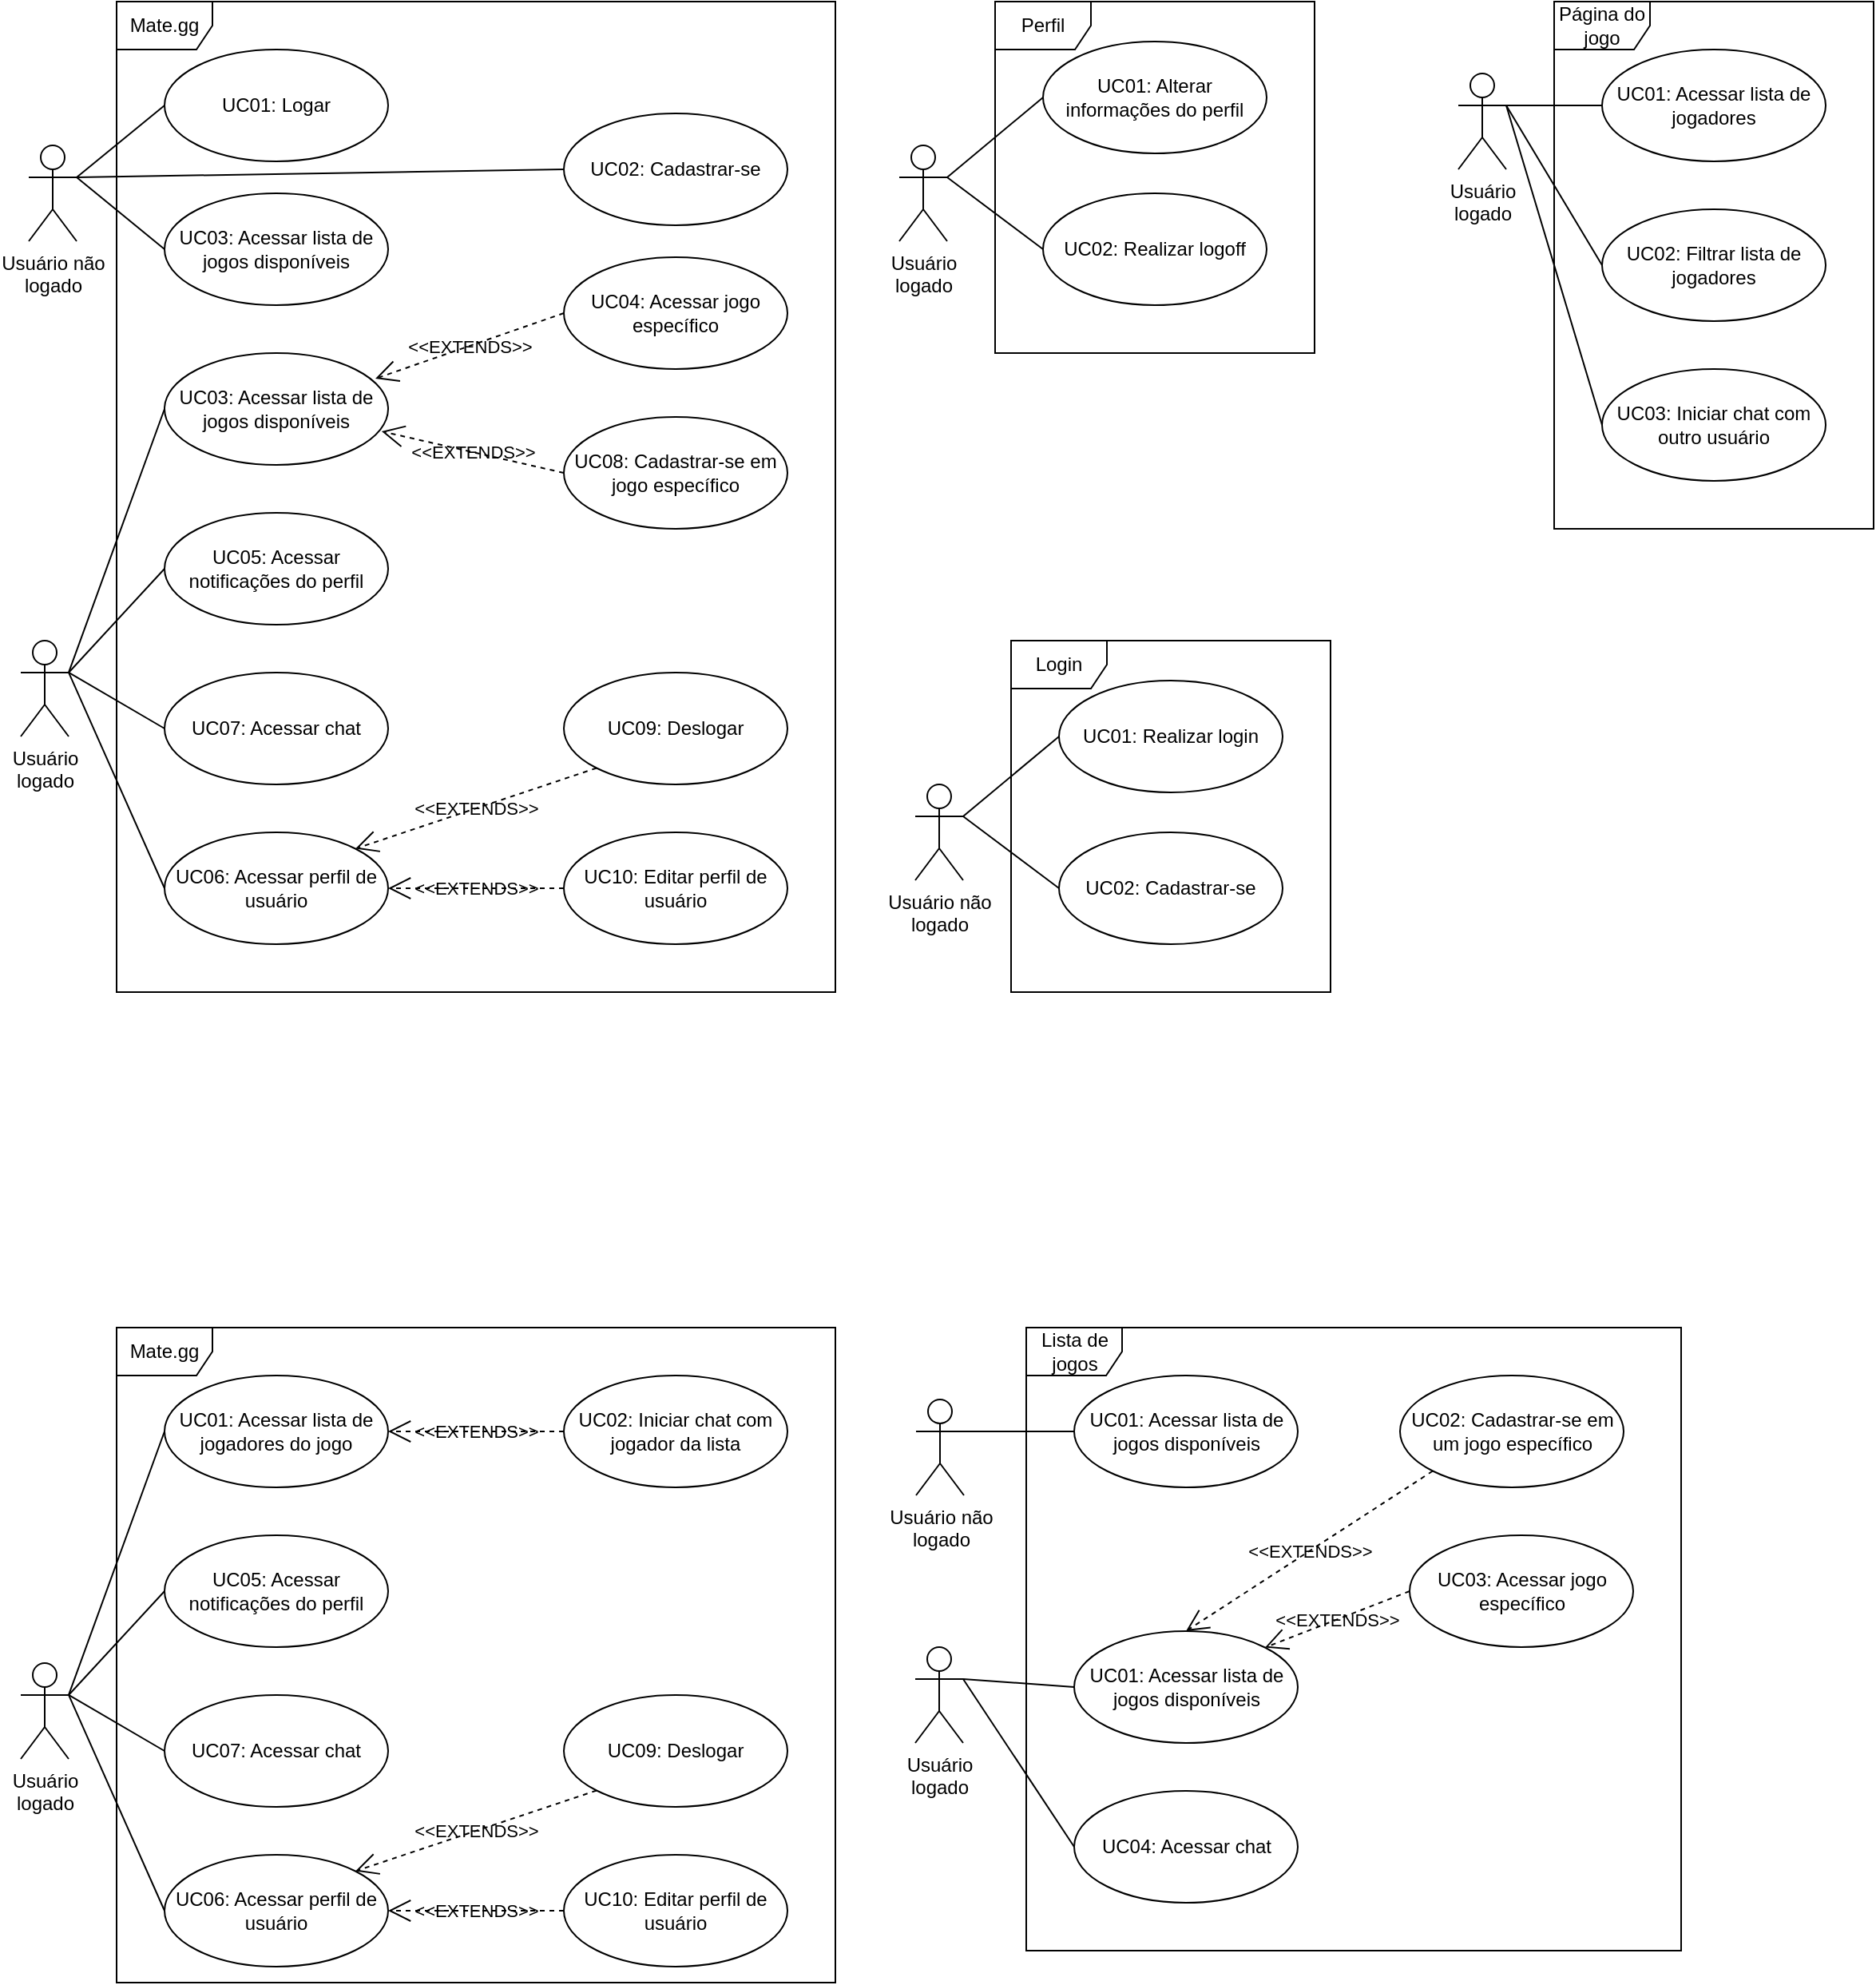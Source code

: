 <mxfile version="21.2.6" type="device">
  <diagram name="Página-1" id="OfIfFhlfPNjeX8XUTEjJ">
    <mxGraphModel dx="1593" dy="849" grid="1" gridSize="10" guides="1" tooltips="1" connect="1" arrows="1" fold="1" page="1" pageScale="1" pageWidth="827" pageHeight="1169" background="none" math="0" shadow="0">
      <root>
        <mxCell id="0" />
        <mxCell id="1" parent="0" />
        <mxCell id="0a5UeQyYKguCCGwC_qaC-6" style="rounded=0;orthogonalLoop=1;jettySize=auto;html=1;exitX=1;exitY=0.333;exitDx=0;exitDy=0;exitPerimeter=0;entryX=0;entryY=0.5;entryDx=0;entryDy=0;endArrow=none;endFill=0;labelBackgroundColor=none;fontColor=default;" parent="1" source="0a5UeQyYKguCCGwC_qaC-1" target="0a5UeQyYKguCCGwC_qaC-3" edge="1">
          <mxGeometry relative="1" as="geometry" />
        </mxCell>
        <mxCell id="0a5UeQyYKguCCGwC_qaC-7" style="rounded=0;orthogonalLoop=1;jettySize=auto;html=1;exitX=1;exitY=0.333;exitDx=0;exitDy=0;exitPerimeter=0;entryX=0;entryY=0.5;entryDx=0;entryDy=0;endArrow=none;endFill=0;labelBackgroundColor=none;fontColor=default;" parent="1" source="0a5UeQyYKguCCGwC_qaC-1" target="0a5UeQyYKguCCGwC_qaC-5" edge="1">
          <mxGeometry relative="1" as="geometry" />
        </mxCell>
        <mxCell id="0a5UeQyYKguCCGwC_qaC-10" style="rounded=0;orthogonalLoop=1;jettySize=auto;html=1;exitX=1;exitY=0.333;exitDx=0;exitDy=0;exitPerimeter=0;entryX=0;entryY=0.5;entryDx=0;entryDy=0;endArrow=none;endFill=0;labelBackgroundColor=none;fontColor=default;" parent="1" source="0a5UeQyYKguCCGwC_qaC-1" target="0a5UeQyYKguCCGwC_qaC-8" edge="1">
          <mxGeometry relative="1" as="geometry" />
        </mxCell>
        <mxCell id="0a5UeQyYKguCCGwC_qaC-17" style="rounded=0;orthogonalLoop=1;jettySize=auto;html=1;exitX=1;exitY=0.333;exitDx=0;exitDy=0;exitPerimeter=0;entryX=0;entryY=0.5;entryDx=0;entryDy=0;endArrow=none;endFill=0;labelBackgroundColor=none;fontColor=default;" parent="1" source="0a5UeQyYKguCCGwC_qaC-4" target="0a5UeQyYKguCCGwC_qaC-16" edge="1">
          <mxGeometry relative="1" as="geometry" />
        </mxCell>
        <mxCell id="0a5UeQyYKguCCGwC_qaC-1" value="Usuário não &lt;br&gt;logado" style="shape=umlActor;verticalLabelPosition=bottom;verticalAlign=top;html=1;labelBackgroundColor=none;rounded=0;" parent="1" vertex="1">
          <mxGeometry x="65" y="580" width="30" height="60" as="geometry" />
        </mxCell>
        <mxCell id="0a5UeQyYKguCCGwC_qaC-2" value="Mate.gg" style="shape=umlFrame;whiteSpace=wrap;html=1;pointerEvents=0;labelBackgroundColor=none;rounded=0;" parent="1" vertex="1">
          <mxGeometry x="120" y="490" width="450" height="620" as="geometry" />
        </mxCell>
        <mxCell id="0a5UeQyYKguCCGwC_qaC-3" value="UC01: Logar" style="ellipse;whiteSpace=wrap;html=1;labelBackgroundColor=none;rounded=0;" parent="1" vertex="1">
          <mxGeometry x="150" y="520" width="140" height="70" as="geometry" />
        </mxCell>
        <mxCell id="0a5UeQyYKguCCGwC_qaC-9" style="rounded=0;orthogonalLoop=1;jettySize=auto;html=1;exitX=1;exitY=0.333;exitDx=0;exitDy=0;exitPerimeter=0;endArrow=none;endFill=0;entryX=0;entryY=0.5;entryDx=0;entryDy=0;labelBackgroundColor=none;fontColor=default;" parent="1" source="0a5UeQyYKguCCGwC_qaC-4" target="0a5UeQyYKguCCGwC_qaC-15" edge="1">
          <mxGeometry relative="1" as="geometry" />
        </mxCell>
        <mxCell id="0a5UeQyYKguCCGwC_qaC-19" style="rounded=0;orthogonalLoop=1;jettySize=auto;html=1;exitX=1;exitY=0.333;exitDx=0;exitDy=0;exitPerimeter=0;entryX=0;entryY=0.5;entryDx=0;entryDy=0;endArrow=none;endFill=0;labelBackgroundColor=none;fontColor=default;" parent="1" source="0a5UeQyYKguCCGwC_qaC-4" target="0a5UeQyYKguCCGwC_qaC-18" edge="1">
          <mxGeometry relative="1" as="geometry" />
        </mxCell>
        <mxCell id="0a5UeQyYKguCCGwC_qaC-23" style="rounded=0;orthogonalLoop=1;jettySize=auto;html=1;exitX=1;exitY=0.333;exitDx=0;exitDy=0;exitPerimeter=0;entryX=0;entryY=0.5;entryDx=0;entryDy=0;endArrow=none;endFill=0;labelBackgroundColor=none;fontColor=default;" parent="1" source="0a5UeQyYKguCCGwC_qaC-4" target="0a5UeQyYKguCCGwC_qaC-22" edge="1">
          <mxGeometry relative="1" as="geometry" />
        </mxCell>
        <mxCell id="0a5UeQyYKguCCGwC_qaC-4" value="Usuário &lt;br&gt;logado" style="shape=umlActor;verticalLabelPosition=bottom;verticalAlign=top;html=1;labelBackgroundColor=none;rounded=0;" parent="1" vertex="1">
          <mxGeometry x="60" y="890" width="30" height="60" as="geometry" />
        </mxCell>
        <mxCell id="0a5UeQyYKguCCGwC_qaC-5" value="UC02: Cadastrar-se" style="ellipse;whiteSpace=wrap;html=1;labelBackgroundColor=none;rounded=0;" parent="1" vertex="1">
          <mxGeometry x="400" y="560" width="140" height="70" as="geometry" />
        </mxCell>
        <mxCell id="0a5UeQyYKguCCGwC_qaC-8" value="UC03: Acessar lista de jogos disponíveis" style="ellipse;whiteSpace=wrap;html=1;labelBackgroundColor=none;rounded=0;" parent="1" vertex="1">
          <mxGeometry x="150" y="610" width="140" height="70" as="geometry" />
        </mxCell>
        <mxCell id="0a5UeQyYKguCCGwC_qaC-11" value="UC04: Acessar jogo específico" style="ellipse;whiteSpace=wrap;html=1;labelBackgroundColor=none;rounded=0;" parent="1" vertex="1">
          <mxGeometry x="400" y="650" width="140" height="70" as="geometry" />
        </mxCell>
        <mxCell id="0a5UeQyYKguCCGwC_qaC-14" value="&amp;lt;&amp;lt;EXTENDS&amp;gt;&amp;gt;" style="endArrow=open;endSize=12;dashed=1;html=1;rounded=0;exitX=0;exitY=0.5;exitDx=0;exitDy=0;entryX=0.943;entryY=0.229;entryDx=0;entryDy=0;entryPerimeter=0;labelBackgroundColor=none;fontColor=default;" parent="1" source="0a5UeQyYKguCCGwC_qaC-11" target="0a5UeQyYKguCCGwC_qaC-15" edge="1">
          <mxGeometry width="160" relative="1" as="geometry">
            <mxPoint x="330" y="740" as="sourcePoint" />
            <mxPoint x="490" y="740" as="targetPoint" />
          </mxGeometry>
        </mxCell>
        <mxCell id="0a5UeQyYKguCCGwC_qaC-15" value="UC03: Acessar lista de jogos disponíveis" style="ellipse;whiteSpace=wrap;html=1;labelBackgroundColor=none;rounded=0;" parent="1" vertex="1">
          <mxGeometry x="150" y="710" width="140" height="70" as="geometry" />
        </mxCell>
        <mxCell id="0a5UeQyYKguCCGwC_qaC-16" value="UC05: Acessar notificações do perfil" style="ellipse;whiteSpace=wrap;html=1;labelBackgroundColor=none;rounded=0;" parent="1" vertex="1">
          <mxGeometry x="150" y="810" width="140" height="70" as="geometry" />
        </mxCell>
        <mxCell id="0a5UeQyYKguCCGwC_qaC-18" value="UC06: Acessar perfil de usuário" style="ellipse;whiteSpace=wrap;html=1;labelBackgroundColor=none;rounded=0;" parent="1" vertex="1">
          <mxGeometry x="150" y="1010" width="140" height="70" as="geometry" />
        </mxCell>
        <mxCell id="0a5UeQyYKguCCGwC_qaC-22" value="UC07: Acessar chat" style="ellipse;whiteSpace=wrap;html=1;labelBackgroundColor=none;rounded=0;" parent="1" vertex="1">
          <mxGeometry x="150" y="910" width="140" height="70" as="geometry" />
        </mxCell>
        <mxCell id="0a5UeQyYKguCCGwC_qaC-24" value="UC08: Cadastrar-se em jogo específico" style="ellipse;whiteSpace=wrap;html=1;labelBackgroundColor=none;rounded=0;" parent="1" vertex="1">
          <mxGeometry x="400" y="750" width="140" height="70" as="geometry" />
        </mxCell>
        <mxCell id="0a5UeQyYKguCCGwC_qaC-25" value="&amp;lt;&amp;lt;EXTENDS&amp;gt;&amp;gt;" style="endArrow=open;endSize=12;dashed=1;html=1;rounded=0;exitX=0;exitY=0.5;exitDx=0;exitDy=0;entryX=0.971;entryY=0.7;entryDx=0;entryDy=0;entryPerimeter=0;labelBackgroundColor=none;fontColor=default;" parent="1" source="0a5UeQyYKguCCGwC_qaC-24" target="0a5UeQyYKguCCGwC_qaC-15" edge="1">
          <mxGeometry width="160" relative="1" as="geometry">
            <mxPoint x="330" y="830" as="sourcePoint" />
            <mxPoint x="490" y="830" as="targetPoint" />
          </mxGeometry>
        </mxCell>
        <mxCell id="0a5UeQyYKguCCGwC_qaC-26" value="UC09: Deslogar" style="ellipse;whiteSpace=wrap;html=1;labelBackgroundColor=none;rounded=0;" parent="1" vertex="1">
          <mxGeometry x="400" y="910" width="140" height="70" as="geometry" />
        </mxCell>
        <mxCell id="0a5UeQyYKguCCGwC_qaC-27" value="&amp;lt;&amp;lt;EXTENDS&amp;gt;&amp;gt;" style="endArrow=open;endSize=12;dashed=1;html=1;rounded=0;exitX=0;exitY=1;exitDx=0;exitDy=0;entryX=1;entryY=0;entryDx=0;entryDy=0;labelBackgroundColor=none;fontColor=default;" parent="1" source="0a5UeQyYKguCCGwC_qaC-26" target="0a5UeQyYKguCCGwC_qaC-18" edge="1">
          <mxGeometry width="160" relative="1" as="geometry">
            <mxPoint x="330" y="830" as="sourcePoint" />
            <mxPoint x="490" y="830" as="targetPoint" />
          </mxGeometry>
        </mxCell>
        <mxCell id="0a5UeQyYKguCCGwC_qaC-28" value="UC10: Editar perfil de usuário" style="ellipse;whiteSpace=wrap;html=1;labelBackgroundColor=none;rounded=0;" parent="1" vertex="1">
          <mxGeometry x="400" y="1010" width="140" height="70" as="geometry" />
        </mxCell>
        <mxCell id="0a5UeQyYKguCCGwC_qaC-29" value="&amp;lt;&amp;lt;EXTENDS&amp;gt;&amp;gt;" style="endArrow=open;endSize=12;dashed=1;html=1;rounded=0;exitX=0;exitY=0.5;exitDx=0;exitDy=0;entryX=1;entryY=0.5;entryDx=0;entryDy=0;labelBackgroundColor=none;fontColor=default;" parent="1" source="0a5UeQyYKguCCGwC_qaC-28" target="0a5UeQyYKguCCGwC_qaC-18" edge="1">
          <mxGeometry width="160" relative="1" as="geometry">
            <mxPoint x="431" y="910" as="sourcePoint" />
            <mxPoint x="289" y="1060" as="targetPoint" />
          </mxGeometry>
        </mxCell>
        <mxCell id="0a5UeQyYKguCCGwC_qaC-30" value="Login" style="shape=umlFrame;whiteSpace=wrap;html=1;pointerEvents=0;labelBackgroundColor=none;rounded=0;" parent="1" vertex="1">
          <mxGeometry x="680" y="890" width="200" height="220" as="geometry" />
        </mxCell>
        <mxCell id="0a5UeQyYKguCCGwC_qaC-35" style="rounded=0;orthogonalLoop=1;jettySize=auto;html=1;exitX=1;exitY=0.333;exitDx=0;exitDy=0;exitPerimeter=0;entryX=0;entryY=0.5;entryDx=0;entryDy=0;endArrow=none;endFill=0;labelBackgroundColor=none;fontColor=default;" parent="1" source="0a5UeQyYKguCCGwC_qaC-31" target="0a5UeQyYKguCCGwC_qaC-33" edge="1">
          <mxGeometry relative="1" as="geometry" />
        </mxCell>
        <mxCell id="0a5UeQyYKguCCGwC_qaC-36" style="rounded=0;orthogonalLoop=1;jettySize=auto;html=1;exitX=1;exitY=0.333;exitDx=0;exitDy=0;exitPerimeter=0;entryX=0;entryY=0.5;entryDx=0;entryDy=0;endArrow=none;endFill=0;labelBackgroundColor=none;fontColor=default;" parent="1" source="0a5UeQyYKguCCGwC_qaC-31" target="0a5UeQyYKguCCGwC_qaC-34" edge="1">
          <mxGeometry relative="1" as="geometry" />
        </mxCell>
        <mxCell id="0a5UeQyYKguCCGwC_qaC-31" value="Usuário não&lt;br&gt;logado" style="shape=umlActor;verticalLabelPosition=bottom;verticalAlign=top;html=1;labelBackgroundColor=none;rounded=0;" parent="1" vertex="1">
          <mxGeometry x="620" y="980" width="30" height="60" as="geometry" />
        </mxCell>
        <mxCell id="0a5UeQyYKguCCGwC_qaC-33" value="UC01: Realizar login" style="ellipse;whiteSpace=wrap;html=1;labelBackgroundColor=none;rounded=0;" parent="1" vertex="1">
          <mxGeometry x="710" y="915" width="140" height="70" as="geometry" />
        </mxCell>
        <mxCell id="0a5UeQyYKguCCGwC_qaC-34" value="UC02: Cadastrar-se" style="ellipse;whiteSpace=wrap;html=1;labelBackgroundColor=none;rounded=0;" parent="1" vertex="1">
          <mxGeometry x="710" y="1010" width="140" height="70" as="geometry" />
        </mxCell>
        <mxCell id="0a5UeQyYKguCCGwC_qaC-38" value="Lista de jogos" style="shape=umlFrame;whiteSpace=wrap;html=1;pointerEvents=0;labelBackgroundColor=none;rounded=0;" parent="1" vertex="1">
          <mxGeometry x="689.5" y="1320" width="410" height="390" as="geometry" />
        </mxCell>
        <mxCell id="0a5UeQyYKguCCGwC_qaC-50" style="rounded=0;orthogonalLoop=1;jettySize=auto;html=1;exitX=1;exitY=0.333;exitDx=0;exitDy=0;exitPerimeter=0;entryX=0;entryY=0.5;entryDx=0;entryDy=0;endArrow=none;endFill=0;labelBackgroundColor=none;fontColor=default;" parent="1" source="0a5UeQyYKguCCGwC_qaC-39" target="0a5UeQyYKguCCGwC_qaC-40" edge="1">
          <mxGeometry relative="1" as="geometry" />
        </mxCell>
        <mxCell id="0a5UeQyYKguCCGwC_qaC-39" value="Usuário não&lt;br&gt;logado" style="shape=umlActor;verticalLabelPosition=bottom;verticalAlign=top;html=1;labelBackgroundColor=none;rounded=0;" parent="1" vertex="1">
          <mxGeometry x="620.5" y="1365" width="30" height="60" as="geometry" />
        </mxCell>
        <mxCell id="0a5UeQyYKguCCGwC_qaC-40" value="UC01: Acessar lista de jogos disponíveis" style="ellipse;whiteSpace=wrap;html=1;labelBackgroundColor=none;rounded=0;" parent="1" vertex="1">
          <mxGeometry x="719.5" y="1350" width="140" height="70" as="geometry" />
        </mxCell>
        <mxCell id="0a5UeQyYKguCCGwC_qaC-41" value="Perfil" style="shape=umlFrame;whiteSpace=wrap;html=1;pointerEvents=0;labelBackgroundColor=none;rounded=0;" parent="1" vertex="1">
          <mxGeometry x="670" y="490" width="200" height="220" as="geometry" />
        </mxCell>
        <mxCell id="0a5UeQyYKguCCGwC_qaC-47" style="rounded=0;orthogonalLoop=1;jettySize=auto;html=1;exitX=1;exitY=0.333;exitDx=0;exitDy=0;exitPerimeter=0;entryX=0;entryY=0.5;entryDx=0;entryDy=0;endArrow=none;endFill=0;labelBackgroundColor=none;fontColor=default;" parent="1" source="0a5UeQyYKguCCGwC_qaC-42" target="0a5UeQyYKguCCGwC_qaC-43" edge="1">
          <mxGeometry relative="1" as="geometry" />
        </mxCell>
        <mxCell id="0a5UeQyYKguCCGwC_qaC-48" style="rounded=0;orthogonalLoop=1;jettySize=auto;html=1;exitX=1;exitY=0.333;exitDx=0;exitDy=0;exitPerimeter=0;entryX=0;entryY=0.5;entryDx=0;entryDy=0;endArrow=none;endFill=0;labelBackgroundColor=none;fontColor=default;" parent="1" source="0a5UeQyYKguCCGwC_qaC-42" target="0a5UeQyYKguCCGwC_qaC-46" edge="1">
          <mxGeometry relative="1" as="geometry" />
        </mxCell>
        <mxCell id="0a5UeQyYKguCCGwC_qaC-42" value="Usuário&lt;br&gt;logado" style="shape=umlActor;verticalLabelPosition=bottom;verticalAlign=top;html=1;labelBackgroundColor=none;rounded=0;" parent="1" vertex="1">
          <mxGeometry x="610" y="580" width="30" height="60" as="geometry" />
        </mxCell>
        <mxCell id="0a5UeQyYKguCCGwC_qaC-43" value="UC01: Alterar informações do perfil" style="ellipse;whiteSpace=wrap;html=1;labelBackgroundColor=none;rounded=0;" parent="1" vertex="1">
          <mxGeometry x="700" y="515" width="140" height="70" as="geometry" />
        </mxCell>
        <mxCell id="0a5UeQyYKguCCGwC_qaC-46" value="UC02: Realizar logoff" style="ellipse;whiteSpace=wrap;html=1;labelBackgroundColor=none;rounded=0;" parent="1" vertex="1">
          <mxGeometry x="700" y="610" width="140" height="70" as="geometry" />
        </mxCell>
        <mxCell id="0a5UeQyYKguCCGwC_qaC-52" style="rounded=0;orthogonalLoop=1;jettySize=auto;html=1;exitX=1;exitY=0.333;exitDx=0;exitDy=0;exitPerimeter=0;entryX=0;entryY=0.5;entryDx=0;entryDy=0;endArrow=none;endFill=0;labelBackgroundColor=none;fontColor=default;" parent="1" source="0a5UeQyYKguCCGwC_qaC-49" target="0a5UeQyYKguCCGwC_qaC-51" edge="1">
          <mxGeometry relative="1" as="geometry" />
        </mxCell>
        <mxCell id="0a5UeQyYKguCCGwC_qaC-65" style="rounded=0;orthogonalLoop=1;jettySize=auto;html=1;exitX=1;exitY=0.333;exitDx=0;exitDy=0;exitPerimeter=0;entryX=0;entryY=0.5;entryDx=0;entryDy=0;endArrow=none;endFill=0;labelBackgroundColor=none;fontColor=default;" parent="1" source="0a5UeQyYKguCCGwC_qaC-49" target="0a5UeQyYKguCCGwC_qaC-64" edge="1">
          <mxGeometry relative="1" as="geometry" />
        </mxCell>
        <mxCell id="0a5UeQyYKguCCGwC_qaC-49" value="Usuário&lt;br&gt;logado" style="shape=umlActor;verticalLabelPosition=bottom;verticalAlign=top;html=1;labelBackgroundColor=none;rounded=0;" parent="1" vertex="1">
          <mxGeometry x="620" y="1520" width="30" height="60" as="geometry" />
        </mxCell>
        <mxCell id="0a5UeQyYKguCCGwC_qaC-51" value="UC01: Acessar lista de jogos disponíveis" style="ellipse;whiteSpace=wrap;html=1;labelBackgroundColor=none;rounded=0;" parent="1" vertex="1">
          <mxGeometry x="719.5" y="1510" width="140" height="70" as="geometry" />
        </mxCell>
        <mxCell id="0a5UeQyYKguCCGwC_qaC-53" value="UC02: Cadastrar-se em um jogo específico" style="ellipse;whiteSpace=wrap;html=1;labelBackgroundColor=none;rounded=0;" parent="1" vertex="1">
          <mxGeometry x="923.5" y="1350" width="140" height="70" as="geometry" />
        </mxCell>
        <mxCell id="0a5UeQyYKguCCGwC_qaC-54" value="&amp;lt;&amp;lt;EXTENDS&amp;gt;&amp;gt;" style="endArrow=open;endSize=12;dashed=1;html=1;rounded=0;exitX=0;exitY=1;exitDx=0;exitDy=0;entryX=0.5;entryY=0;entryDx=0;entryDy=0;labelBackgroundColor=none;fontColor=default;" parent="1" source="0a5UeQyYKguCCGwC_qaC-53" target="0a5UeQyYKguCCGwC_qaC-51" edge="1">
          <mxGeometry width="160" relative="1" as="geometry">
            <mxPoint x="659.5" y="1510" as="sourcePoint" />
            <mxPoint x="838.5" y="1520" as="targetPoint" />
          </mxGeometry>
        </mxCell>
        <mxCell id="0a5UeQyYKguCCGwC_qaC-56" value="UC03: Acessar jogo específico" style="ellipse;whiteSpace=wrap;html=1;labelBackgroundColor=none;rounded=0;" parent="1" vertex="1">
          <mxGeometry x="929.5" y="1450" width="140" height="70" as="geometry" />
        </mxCell>
        <mxCell id="0a5UeQyYKguCCGwC_qaC-57" value="&amp;lt;&amp;lt;EXTENDS&amp;gt;&amp;gt;" style="endArrow=open;endSize=12;dashed=1;html=1;rounded=0;exitX=0;exitY=0.5;exitDx=0;exitDy=0;entryX=1;entryY=0;entryDx=0;entryDy=0;labelBackgroundColor=none;fontColor=default;" parent="1" source="0a5UeQyYKguCCGwC_qaC-56" target="0a5UeQyYKguCCGwC_qaC-51" edge="1">
          <mxGeometry width="160" relative="1" as="geometry">
            <mxPoint x="954.5" y="1420" as="sourcePoint" />
            <mxPoint x="848.5" y="1530" as="targetPoint" />
          </mxGeometry>
        </mxCell>
        <mxCell id="0a5UeQyYKguCCGwC_qaC-59" value="Página do jogo" style="shape=umlFrame;whiteSpace=wrap;html=1;pointerEvents=0;labelBackgroundColor=none;rounded=0;" parent="1" vertex="1">
          <mxGeometry x="1020" y="490" width="200" height="330" as="geometry" />
        </mxCell>
        <mxCell id="0a5UeQyYKguCCGwC_qaC-66" style="rounded=0;orthogonalLoop=1;jettySize=auto;html=1;exitX=1;exitY=0.333;exitDx=0;exitDy=0;exitPerimeter=0;entryX=0;entryY=0.5;entryDx=0;entryDy=0;endArrow=none;endFill=0;labelBackgroundColor=none;fontColor=default;" parent="1" source="0a5UeQyYKguCCGwC_qaC-60" target="0a5UeQyYKguCCGwC_qaC-61" edge="1">
          <mxGeometry relative="1" as="geometry" />
        </mxCell>
        <mxCell id="0a5UeQyYKguCCGwC_qaC-67" style="rounded=0;orthogonalLoop=1;jettySize=auto;html=1;exitX=1;exitY=0.333;exitDx=0;exitDy=0;exitPerimeter=0;entryX=0;entryY=0.5;entryDx=0;entryDy=0;endArrow=none;endFill=0;labelBackgroundColor=none;fontColor=default;" parent="1" source="0a5UeQyYKguCCGwC_qaC-60" target="0a5UeQyYKguCCGwC_qaC-63" edge="1">
          <mxGeometry relative="1" as="geometry" />
        </mxCell>
        <mxCell id="0a5UeQyYKguCCGwC_qaC-68" style="rounded=0;orthogonalLoop=1;jettySize=auto;html=1;exitX=1;exitY=0.333;exitDx=0;exitDy=0;exitPerimeter=0;entryX=0;entryY=0.5;entryDx=0;entryDy=0;endArrow=none;endFill=0;labelBackgroundColor=none;fontColor=default;" parent="1" source="0a5UeQyYKguCCGwC_qaC-60" target="0a5UeQyYKguCCGwC_qaC-62" edge="1">
          <mxGeometry relative="1" as="geometry" />
        </mxCell>
        <mxCell id="0a5UeQyYKguCCGwC_qaC-60" value="Usuário&lt;br&gt;logado" style="shape=umlActor;verticalLabelPosition=bottom;verticalAlign=top;html=1;labelBackgroundColor=none;rounded=0;" parent="1" vertex="1">
          <mxGeometry x="960" y="535" width="30" height="60" as="geometry" />
        </mxCell>
        <mxCell id="0a5UeQyYKguCCGwC_qaC-61" value="UC01: Acessar lista de jogadores" style="ellipse;whiteSpace=wrap;html=1;labelBackgroundColor=none;rounded=0;" parent="1" vertex="1">
          <mxGeometry x="1050" y="520" width="140" height="70" as="geometry" />
        </mxCell>
        <mxCell id="0a5UeQyYKguCCGwC_qaC-62" value="UC03: Iniciar chat com outro usuário" style="ellipse;whiteSpace=wrap;html=1;labelBackgroundColor=none;rounded=0;" parent="1" vertex="1">
          <mxGeometry x="1050" y="720" width="140" height="70" as="geometry" />
        </mxCell>
        <mxCell id="0a5UeQyYKguCCGwC_qaC-63" value="UC02: Filtrar lista de jogadores" style="ellipse;whiteSpace=wrap;html=1;labelBackgroundColor=none;rounded=0;" parent="1" vertex="1">
          <mxGeometry x="1050" y="620" width="140" height="70" as="geometry" />
        </mxCell>
        <mxCell id="0a5UeQyYKguCCGwC_qaC-64" value="UC04: Acessar chat" style="ellipse;whiteSpace=wrap;html=1;labelBackgroundColor=none;rounded=0;" parent="1" vertex="1">
          <mxGeometry x="719.5" y="1610" width="140" height="70" as="geometry" />
        </mxCell>
        <mxCell id="0a5UeQyYKguCCGwC_qaC-72" style="rounded=0;orthogonalLoop=1;jettySize=auto;html=1;exitX=1;exitY=0.333;exitDx=0;exitDy=0;exitPerimeter=0;entryX=0;entryY=0.5;entryDx=0;entryDy=0;endArrow=none;endFill=0;labelBackgroundColor=none;fontColor=default;" parent="1" source="0a5UeQyYKguCCGwC_qaC-79" target="0a5UeQyYKguCCGwC_qaC-85" edge="1">
          <mxGeometry relative="1" as="geometry" />
        </mxCell>
        <mxCell id="0a5UeQyYKguCCGwC_qaC-74" value="Mate.gg" style="shape=umlFrame;whiteSpace=wrap;html=1;pointerEvents=0;labelBackgroundColor=none;rounded=0;" parent="1" vertex="1">
          <mxGeometry x="120" y="1320" width="450" height="410" as="geometry" />
        </mxCell>
        <mxCell id="0a5UeQyYKguCCGwC_qaC-76" style="rounded=0;orthogonalLoop=1;jettySize=auto;html=1;exitX=1;exitY=0.333;exitDx=0;exitDy=0;exitPerimeter=0;endArrow=none;endFill=0;entryX=0;entryY=0.5;entryDx=0;entryDy=0;labelBackgroundColor=none;fontColor=default;" parent="1" source="0a5UeQyYKguCCGwC_qaC-79" target="0a5UeQyYKguCCGwC_qaC-84" edge="1">
          <mxGeometry relative="1" as="geometry" />
        </mxCell>
        <mxCell id="0a5UeQyYKguCCGwC_qaC-77" style="rounded=0;orthogonalLoop=1;jettySize=auto;html=1;exitX=1;exitY=0.333;exitDx=0;exitDy=0;exitPerimeter=0;entryX=0;entryY=0.5;entryDx=0;entryDy=0;endArrow=none;endFill=0;labelBackgroundColor=none;fontColor=default;" parent="1" source="0a5UeQyYKguCCGwC_qaC-79" target="0a5UeQyYKguCCGwC_qaC-86" edge="1">
          <mxGeometry relative="1" as="geometry" />
        </mxCell>
        <mxCell id="0a5UeQyYKguCCGwC_qaC-78" style="rounded=0;orthogonalLoop=1;jettySize=auto;html=1;exitX=1;exitY=0.333;exitDx=0;exitDy=0;exitPerimeter=0;entryX=0;entryY=0.5;entryDx=0;entryDy=0;endArrow=none;endFill=0;labelBackgroundColor=none;fontColor=default;" parent="1" source="0a5UeQyYKguCCGwC_qaC-79" target="0a5UeQyYKguCCGwC_qaC-87" edge="1">
          <mxGeometry relative="1" as="geometry" />
        </mxCell>
        <mxCell id="0a5UeQyYKguCCGwC_qaC-79" value="Usuário &lt;br&gt;logado" style="shape=umlActor;verticalLabelPosition=bottom;verticalAlign=top;html=1;labelBackgroundColor=none;rounded=0;" parent="1" vertex="1">
          <mxGeometry x="60" y="1530" width="30" height="60" as="geometry" />
        </mxCell>
        <mxCell id="0a5UeQyYKguCCGwC_qaC-82" value="UC02: Iniciar chat com jogador da lista" style="ellipse;whiteSpace=wrap;html=1;labelBackgroundColor=none;rounded=0;" parent="1" vertex="1">
          <mxGeometry x="400" y="1350" width="140" height="70" as="geometry" />
        </mxCell>
        <mxCell id="0a5UeQyYKguCCGwC_qaC-83" value="&amp;lt;&amp;lt;EXTENDS&amp;gt;&amp;gt;" style="endArrow=open;endSize=12;dashed=1;html=1;rounded=0;exitX=0;exitY=0.5;exitDx=0;exitDy=0;entryX=1;entryY=0.5;entryDx=0;entryDy=0;labelBackgroundColor=none;fontColor=default;" parent="1" source="0a5UeQyYKguCCGwC_qaC-82" target="0a5UeQyYKguCCGwC_qaC-84" edge="1">
          <mxGeometry width="160" relative="1" as="geometry">
            <mxPoint x="330" y="1380" as="sourcePoint" />
            <mxPoint x="490" y="1380" as="targetPoint" />
          </mxGeometry>
        </mxCell>
        <mxCell id="0a5UeQyYKguCCGwC_qaC-84" value="UC01: Acessar lista de jogadores do jogo" style="ellipse;whiteSpace=wrap;html=1;labelBackgroundColor=none;rounded=0;" parent="1" vertex="1">
          <mxGeometry x="150" y="1350" width="140" height="70" as="geometry" />
        </mxCell>
        <mxCell id="0a5UeQyYKguCCGwC_qaC-85" value="UC05: Acessar notificações do perfil" style="ellipse;whiteSpace=wrap;html=1;labelBackgroundColor=none;rounded=0;" parent="1" vertex="1">
          <mxGeometry x="150" y="1450" width="140" height="70" as="geometry" />
        </mxCell>
        <mxCell id="0a5UeQyYKguCCGwC_qaC-86" value="UC06: Acessar perfil de usuário" style="ellipse;whiteSpace=wrap;html=1;labelBackgroundColor=none;rounded=0;" parent="1" vertex="1">
          <mxGeometry x="150" y="1650" width="140" height="70" as="geometry" />
        </mxCell>
        <mxCell id="0a5UeQyYKguCCGwC_qaC-87" value="UC07: Acessar chat" style="ellipse;whiteSpace=wrap;html=1;labelBackgroundColor=none;rounded=0;" parent="1" vertex="1">
          <mxGeometry x="150" y="1550" width="140" height="70" as="geometry" />
        </mxCell>
        <mxCell id="0a5UeQyYKguCCGwC_qaC-90" value="UC09: Deslogar" style="ellipse;whiteSpace=wrap;html=1;labelBackgroundColor=none;rounded=0;" parent="1" vertex="1">
          <mxGeometry x="400" y="1550" width="140" height="70" as="geometry" />
        </mxCell>
        <mxCell id="0a5UeQyYKguCCGwC_qaC-91" value="&amp;lt;&amp;lt;EXTENDS&amp;gt;&amp;gt;" style="endArrow=open;endSize=12;dashed=1;html=1;rounded=0;exitX=0;exitY=1;exitDx=0;exitDy=0;entryX=1;entryY=0;entryDx=0;entryDy=0;labelBackgroundColor=none;fontColor=default;" parent="1" source="0a5UeQyYKguCCGwC_qaC-90" target="0a5UeQyYKguCCGwC_qaC-86" edge="1">
          <mxGeometry width="160" relative="1" as="geometry">
            <mxPoint x="330" y="1470" as="sourcePoint" />
            <mxPoint x="490" y="1470" as="targetPoint" />
          </mxGeometry>
        </mxCell>
        <mxCell id="0a5UeQyYKguCCGwC_qaC-92" value="UC10: Editar perfil de usuário" style="ellipse;whiteSpace=wrap;html=1;labelBackgroundColor=none;rounded=0;" parent="1" vertex="1">
          <mxGeometry x="400" y="1650" width="140" height="70" as="geometry" />
        </mxCell>
        <mxCell id="0a5UeQyYKguCCGwC_qaC-93" value="&amp;lt;&amp;lt;EXTENDS&amp;gt;&amp;gt;" style="endArrow=open;endSize=12;dashed=1;html=1;rounded=0;exitX=0;exitY=0.5;exitDx=0;exitDy=0;entryX=1;entryY=0.5;entryDx=0;entryDy=0;labelBackgroundColor=none;fontColor=default;" parent="1" source="0a5UeQyYKguCCGwC_qaC-92" target="0a5UeQyYKguCCGwC_qaC-86" edge="1">
          <mxGeometry width="160" relative="1" as="geometry">
            <mxPoint x="431" y="1550" as="sourcePoint" />
            <mxPoint x="289" y="1700" as="targetPoint" />
          </mxGeometry>
        </mxCell>
      </root>
    </mxGraphModel>
  </diagram>
</mxfile>
